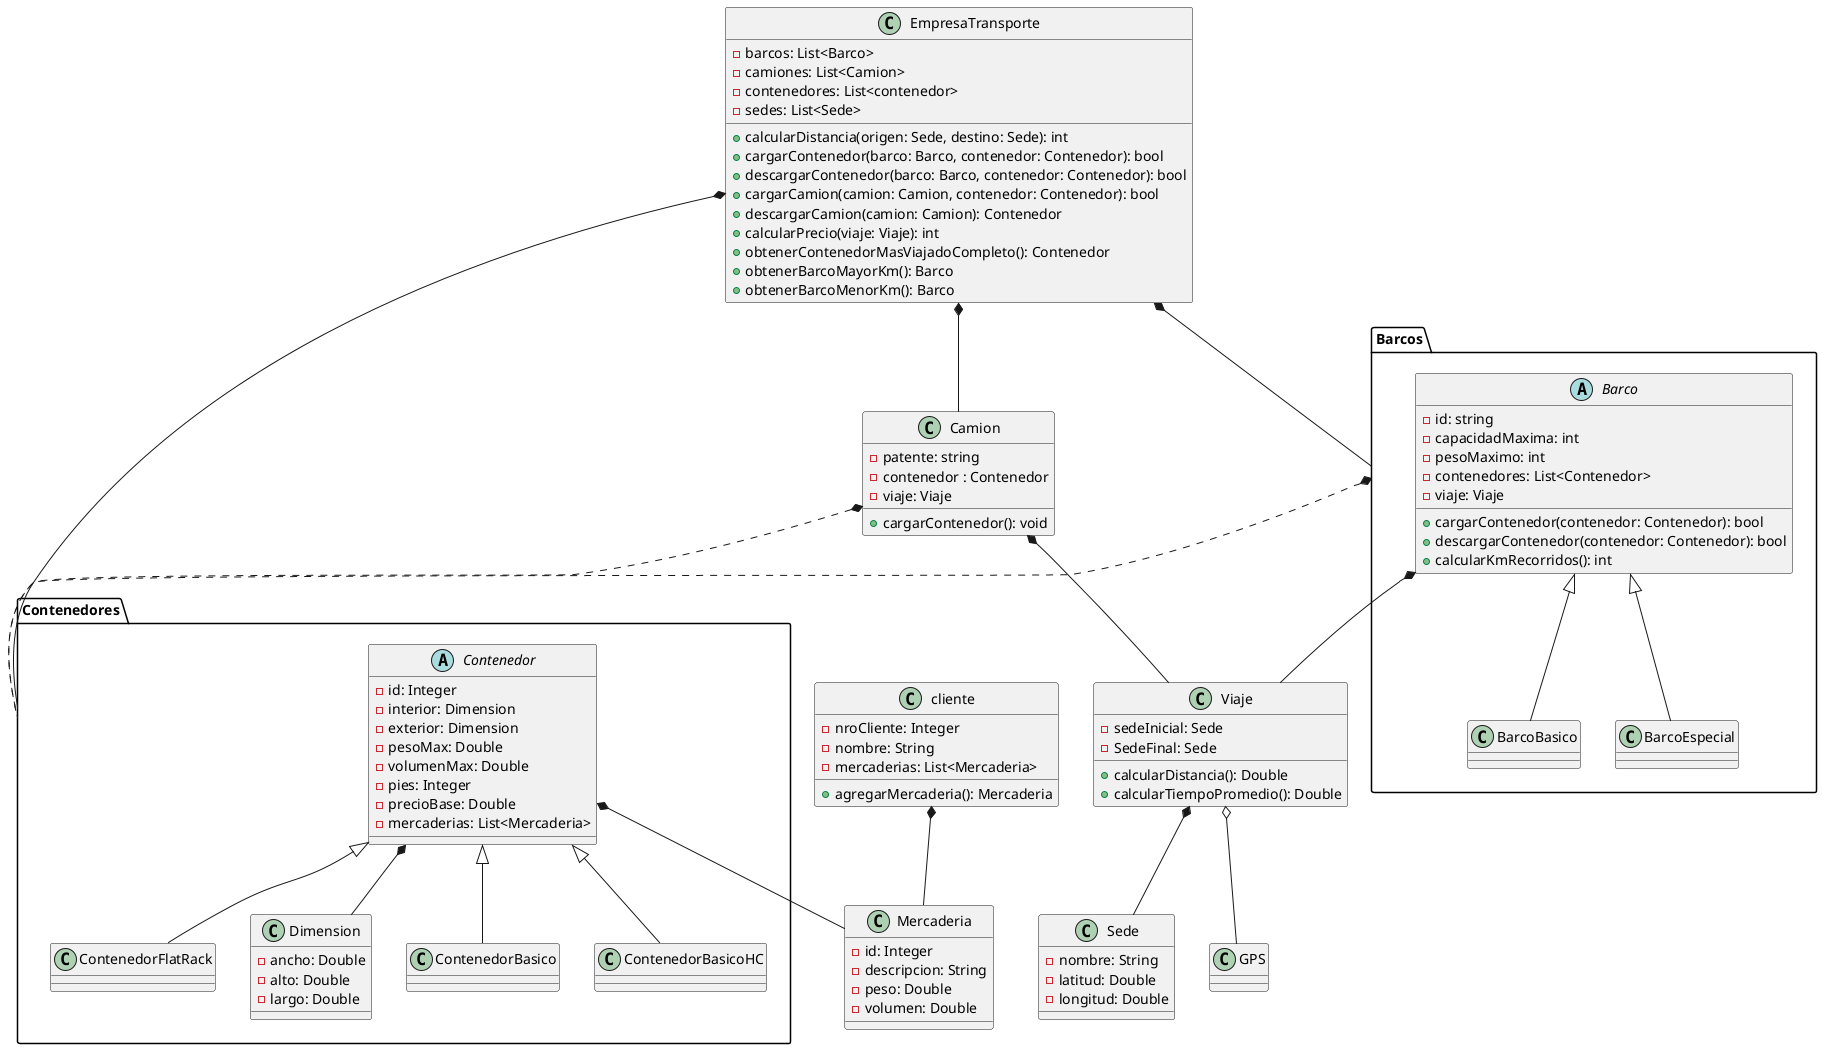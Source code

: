 @startuml

class EmpresaTransporte{
    - barcos: List<Barco>
    - camiones: List<Camion>
    - contenedores: List<contenedor>
    - sedes: List<Sede>

    + calcularDistancia(origen: Sede, destino: Sede): int
    + cargarContenedor(barco: Barco, contenedor: Contenedor): bool
    + descargarContenedor(barco: Barco, contenedor: Contenedor): bool
    + cargarCamion(camion: Camion, contenedor: Contenedor): bool
    + descargarCamion(camion: Camion): Contenedor
    + calcularPrecio(viaje: Viaje): int
    + obtenerContenedorMasViajadoCompleto(): Contenedor
    + obtenerBarcoMayorKm(): Barco
    + obtenerBarcoMenorKm(): Barco
}

package Barcos{

  abstract class Barco{
   - id: string 
   - capacidadMaxima: int
   - pesoMaximo: int
   - contenedores: List<Contenedor>
   - viaje: Viaje 

   + cargarContenedor(contenedor: Contenedor): bool
   + descargarContenedor(contenedor: Contenedor): bool
   + calcularKmRecorridos(): int
  }

  class BarcoBasico{}
  class BarcoEspecial{}

}

package Contenedores{
  abstract class Contenedor{
       - id: Integer
       - interior: Dimension
       - exterior: Dimension
       - pesoMax: Double 
       - volumenMax: Double 
       - pies: Integer
       - precioBase: Double  
       - mercaderias: List<Mercaderia>
   }
   
   class ContenedorBasico{}
   class ContenedorBasicoHC{}
   class ContenedorFlatRack{}
   class Dimension{
    - ancho: Double
    - alto: Double 
    - largo: Double  
   }
}

class Camion{
    - patente: string
    - contenedor : Contenedor
    - viaje: Viaje 
    + cargarContenedor(): void 
}

class Mercaderia{
    - id: Integer
    - descripcion: String 
    - peso: Double 
    - volumen: Double 
}

class cliente{
    - nroCliente: Integer
    - nombre: String
    - mercaderias: List<Mercaderia>

    + agregarMercaderia(): Mercaderia 
}

class Viaje{
    - sedeInicial: Sede 
    - SedeFinal: Sede 

    + calcularDistancia(): Double 
    + calcularTiempoPromedio(): Double
}

class Sede{
    - nombre: String 
    - latitud: Double 
    - longitud: Double 
}
  'Relaciones

  EmpresaTransporte *-- Barcos 
  EmpresaTransporte *-- Contenedores
  EmpresaTransporte *-- Camion 

  Barco <|-- BarcoBasico
  Barco <|-- BarcoEspecial

  Contenedor <|-- ContenedorBasico
  Contenedor <|-- ContenedorBasicoHC 
  Contenedor <|-- ContenedorFlatRack 
  
  Barcos *.. Contenedores
  Camion *.r. Contenedores 

  Contenedor *-- Mercaderia 
  Contenedor *-- Dimension

  cliente *-- Mercaderia

  Barco *-- Viaje 
  Camion *-- Viaje 

  Viaje *-- Sede 
  Viaje o-- GPS
@enduml
